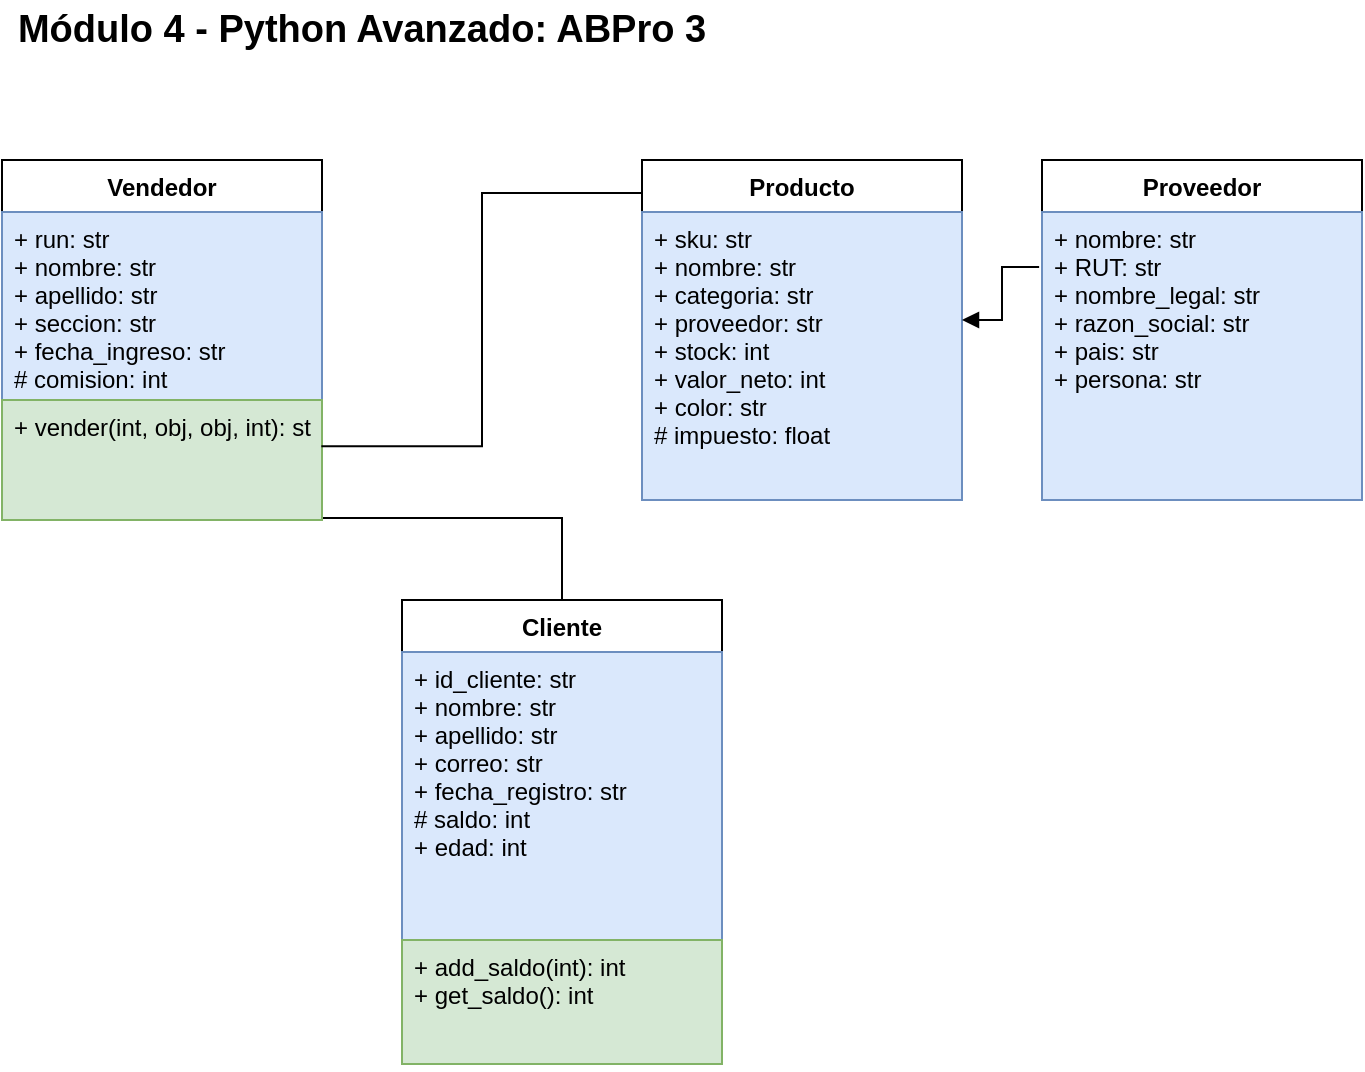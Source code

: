 <mxfile version="16.5.1" type="device"><diagram id="WbzIZm7YlROJa33_ejwH" name="ULM"><mxGraphModel dx="946" dy="600" grid="1" gridSize="10" guides="1" tooltips="1" connect="1" arrows="1" fold="1" page="1" pageScale="1" pageWidth="1169" pageHeight="827" math="0" shadow="0"><root><mxCell id="6iCl38H1M22n-E4FORw6-0"/><mxCell id="6iCl38H1M22n-E4FORw6-1" parent="6iCl38H1M22n-E4FORw6-0"/><mxCell id="6iCl38H1M22n-E4FORw6-2" value="Proveedor" style="swimlane;fontStyle=1;align=center;verticalAlign=top;childLayout=stackLayout;horizontal=1;startSize=26;horizontalStack=0;resizeParent=1;resizeParentMax=0;resizeLast=0;collapsible=1;marginBottom=0;" parent="6iCl38H1M22n-E4FORw6-1" vertex="1"><mxGeometry x="800" y="200" width="160" height="170" as="geometry"/></mxCell><mxCell id="6iCl38H1M22n-E4FORw6-3" value="+ nombre: str&#10;+ RUT: str&#10;+ nombre_legal: str&#10;+ razon_social: str&#10;+ pais: str&#10;+ persona: str" style="text;strokeColor=#6c8ebf;fillColor=#dae8fc;align=left;verticalAlign=top;spacingLeft=4;spacingRight=4;overflow=hidden;rotatable=0;points=[[0,0.5],[1,0.5]];portConstraint=eastwest;fontStyle=0" parent="6iCl38H1M22n-E4FORw6-2" vertex="1"><mxGeometry y="26" width="160" height="144" as="geometry"/></mxCell><mxCell id="6iCl38H1M22n-E4FORw6-4" style="edgeStyle=orthogonalEdgeStyle;rounded=0;orthogonalLoop=1;jettySize=auto;html=1;entryX=0.993;entryY=0.846;entryDx=0;entryDy=0;entryPerimeter=0;endArrow=none;endFill=0;" parent="6iCl38H1M22n-E4FORw6-1" source="6iCl38H1M22n-E4FORw6-5" target="6iCl38H1M22n-E4FORw6-12" edge="1"><mxGeometry relative="1" as="geometry"><Array as="points"><mxPoint x="560" y="570"/><mxPoint x="560" y="379"/></Array></mxGeometry></mxCell><mxCell id="6iCl38H1M22n-E4FORw6-5" value="Cliente" style="swimlane;fontStyle=1;align=center;verticalAlign=top;childLayout=stackLayout;horizontal=1;startSize=26;horizontalStack=0;resizeParent=1;resizeParentMax=0;resizeLast=0;collapsible=1;marginBottom=0;" parent="6iCl38H1M22n-E4FORw6-1" vertex="1"><mxGeometry x="480" y="420" width="160" height="232" as="geometry"/></mxCell><mxCell id="6iCl38H1M22n-E4FORw6-6" value="+ id_cliente: str&#10;+ nombre: str&#10;+ apellido: str&#10;+ correo: str&#10;+ fecha_registro: str&#10;# saldo: int&#10;+ edad: int" style="text;strokeColor=#6c8ebf;fillColor=#dae8fc;align=left;verticalAlign=top;spacingLeft=4;spacingRight=4;overflow=hidden;rotatable=0;points=[[0,0.5],[1,0.5]];portConstraint=eastwest;" parent="6iCl38H1M22n-E4FORw6-5" vertex="1"><mxGeometry y="26" width="160" height="144" as="geometry"/></mxCell><mxCell id="6iCl38H1M22n-E4FORw6-7" value="+ add_saldo(int): int&#10;+ get_saldo(): int" style="text;strokeColor=#82b366;fillColor=#d5e8d4;align=left;verticalAlign=top;spacingLeft=4;spacingRight=4;overflow=hidden;rotatable=0;points=[[0,0.5],[1,0.5]];portConstraint=eastwest;" parent="6iCl38H1M22n-E4FORw6-5" vertex="1"><mxGeometry y="170" width="160" height="62" as="geometry"/></mxCell><mxCell id="6iCl38H1M22n-E4FORw6-8" value="Producto" style="swimlane;fontStyle=1;align=center;verticalAlign=top;childLayout=stackLayout;horizontal=1;startSize=26;horizontalStack=0;resizeParent=1;resizeParentMax=0;resizeLast=0;collapsible=1;marginBottom=0;" parent="6iCl38H1M22n-E4FORw6-1" vertex="1"><mxGeometry x="600" y="200" width="160" height="170" as="geometry"/></mxCell><mxCell id="6iCl38H1M22n-E4FORw6-9" value="+ sku: str&#10;+ nombre: str&#10;+ categoria: str&#10;+ proveedor: str&#10;+ stock: int&#10;+ valor_neto: int&#10;+ color: str&#10;# impuesto: float" style="text;strokeColor=#6c8ebf;fillColor=#dae8fc;align=left;verticalAlign=top;spacingLeft=4;spacingRight=4;overflow=hidden;rotatable=0;points=[[0,0.5],[1,0.5]];portConstraint=eastwest;" parent="6iCl38H1M22n-E4FORw6-8" vertex="1"><mxGeometry y="26" width="160" height="144" as="geometry"/></mxCell><mxCell id="6iCl38H1M22n-E4FORw6-10" value="Vendedor" style="swimlane;fontStyle=1;align=center;verticalAlign=top;childLayout=stackLayout;horizontal=1;startSize=26;horizontalStack=0;resizeParent=1;resizeParentMax=0;resizeLast=0;collapsible=1;marginBottom=0;" parent="6iCl38H1M22n-E4FORw6-1" vertex="1"><mxGeometry x="280" y="200" width="160" height="180" as="geometry"/></mxCell><mxCell id="6iCl38H1M22n-E4FORw6-11" value="+ run: str&#10;+ nombre: str&#10;+ apellido: str&#10;+ seccion: str&#10;+ fecha_ingreso: str&#10;# comision: int" style="text;strokeColor=#6c8ebf;fillColor=#dae8fc;align=left;verticalAlign=top;spacingLeft=4;spacingRight=4;overflow=hidden;rotatable=0;points=[[0,0.5],[1,0.5]];portConstraint=eastwest;" parent="6iCl38H1M22n-E4FORw6-10" vertex="1"><mxGeometry y="26" width="160" height="94" as="geometry"/></mxCell><mxCell id="6iCl38H1M22n-E4FORw6-12" value="+ vender(int, obj, obj, int): str" style="text;strokeColor=#82b366;fillColor=#d5e8d4;align=left;verticalAlign=top;spacingLeft=4;spacingRight=4;overflow=hidden;rotatable=0;points=[[0,0.5],[1,0.5]];portConstraint=eastwest;" parent="6iCl38H1M22n-E4FORw6-10" vertex="1"><mxGeometry y="120" width="160" height="60" as="geometry"/></mxCell><mxCell id="6iCl38H1M22n-E4FORw6-13" value="" style="endArrow=none;html=1;edgeStyle=orthogonalEdgeStyle;rounded=0;exitX=0.998;exitY=0.385;exitDx=0;exitDy=0;exitPerimeter=0;entryX=0.003;entryY=0.097;entryDx=0;entryDy=0;entryPerimeter=0;" parent="6iCl38H1M22n-E4FORw6-1" source="6iCl38H1M22n-E4FORw6-12" target="6iCl38H1M22n-E4FORw6-8" edge="1"><mxGeometry relative="1" as="geometry"><mxPoint x="460" y="340" as="sourcePoint"/><mxPoint x="620" y="340" as="targetPoint"/></mxGeometry></mxCell><mxCell id="6iCl38H1M22n-E4FORw6-14" style="edgeStyle=orthogonalEdgeStyle;rounded=0;orthogonalLoop=1;jettySize=auto;html=1;endArrow=block;endFill=1;exitX=-0.009;exitY=0.191;exitDx=0;exitDy=0;exitPerimeter=0;entryX=1;entryY=0.375;entryDx=0;entryDy=0;entryPerimeter=0;" parent="6iCl38H1M22n-E4FORw6-1" source="6iCl38H1M22n-E4FORw6-3" target="6iCl38H1M22n-E4FORw6-9" edge="1"><mxGeometry relative="1" as="geometry"><mxPoint x="780" y="260" as="sourcePoint"/><mxPoint x="770" y="280" as="targetPoint"/><Array as="points"><mxPoint x="780" y="253"/><mxPoint x="780" y="280"/></Array></mxGeometry></mxCell><mxCell id="6iCl38H1M22n-E4FORw6-15" value="Módulo 4 - Python Avanzado: ABPro 3" style="text;html=1;strokeColor=none;fillColor=none;align=center;verticalAlign=middle;whiteSpace=wrap;rounded=0;fontStyle=1;fontSize=19;" parent="6iCl38H1M22n-E4FORw6-1" vertex="1"><mxGeometry x="280" y="120" width="360" height="30" as="geometry"/></mxCell></root></mxGraphModel></diagram></mxfile>